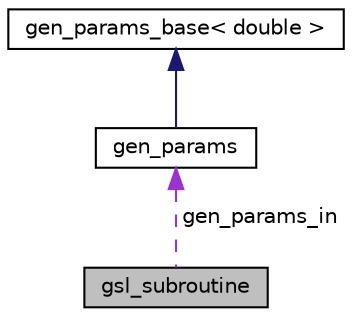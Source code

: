 digraph "gsl_subroutine"
{
 // LATEX_PDF_SIZE
  edge [fontname="Helvetica",fontsize="10",labelfontname="Helvetica",labelfontsize="10"];
  node [fontname="Helvetica",fontsize="10",shape=record];
  Node1 [label="gsl_subroutine",height=0.2,width=0.4,color="black", fillcolor="grey75", style="filled", fontcolor="black",tooltip=" "];
  Node2 -> Node1 [dir="back",color="darkorchid3",fontsize="10",style="dashed",label=" gen_params_in" ,fontname="Helvetica"];
  Node2 [label="gen_params",height=0.2,width=0.4,color="black", fillcolor="white", style="filled",URL="$classgen__params.html",tooltip="convience wrapper for the gen_params_base class"];
  Node3 -> Node2 [dir="back",color="midnightblue",fontsize="10",style="solid",fontname="Helvetica"];
  Node3 [label="gen_params_base\< double \>",height=0.2,width=0.4,color="black", fillcolor="white", style="filled",URL="$classgen__params__base.html",tooltip=" "];
}
